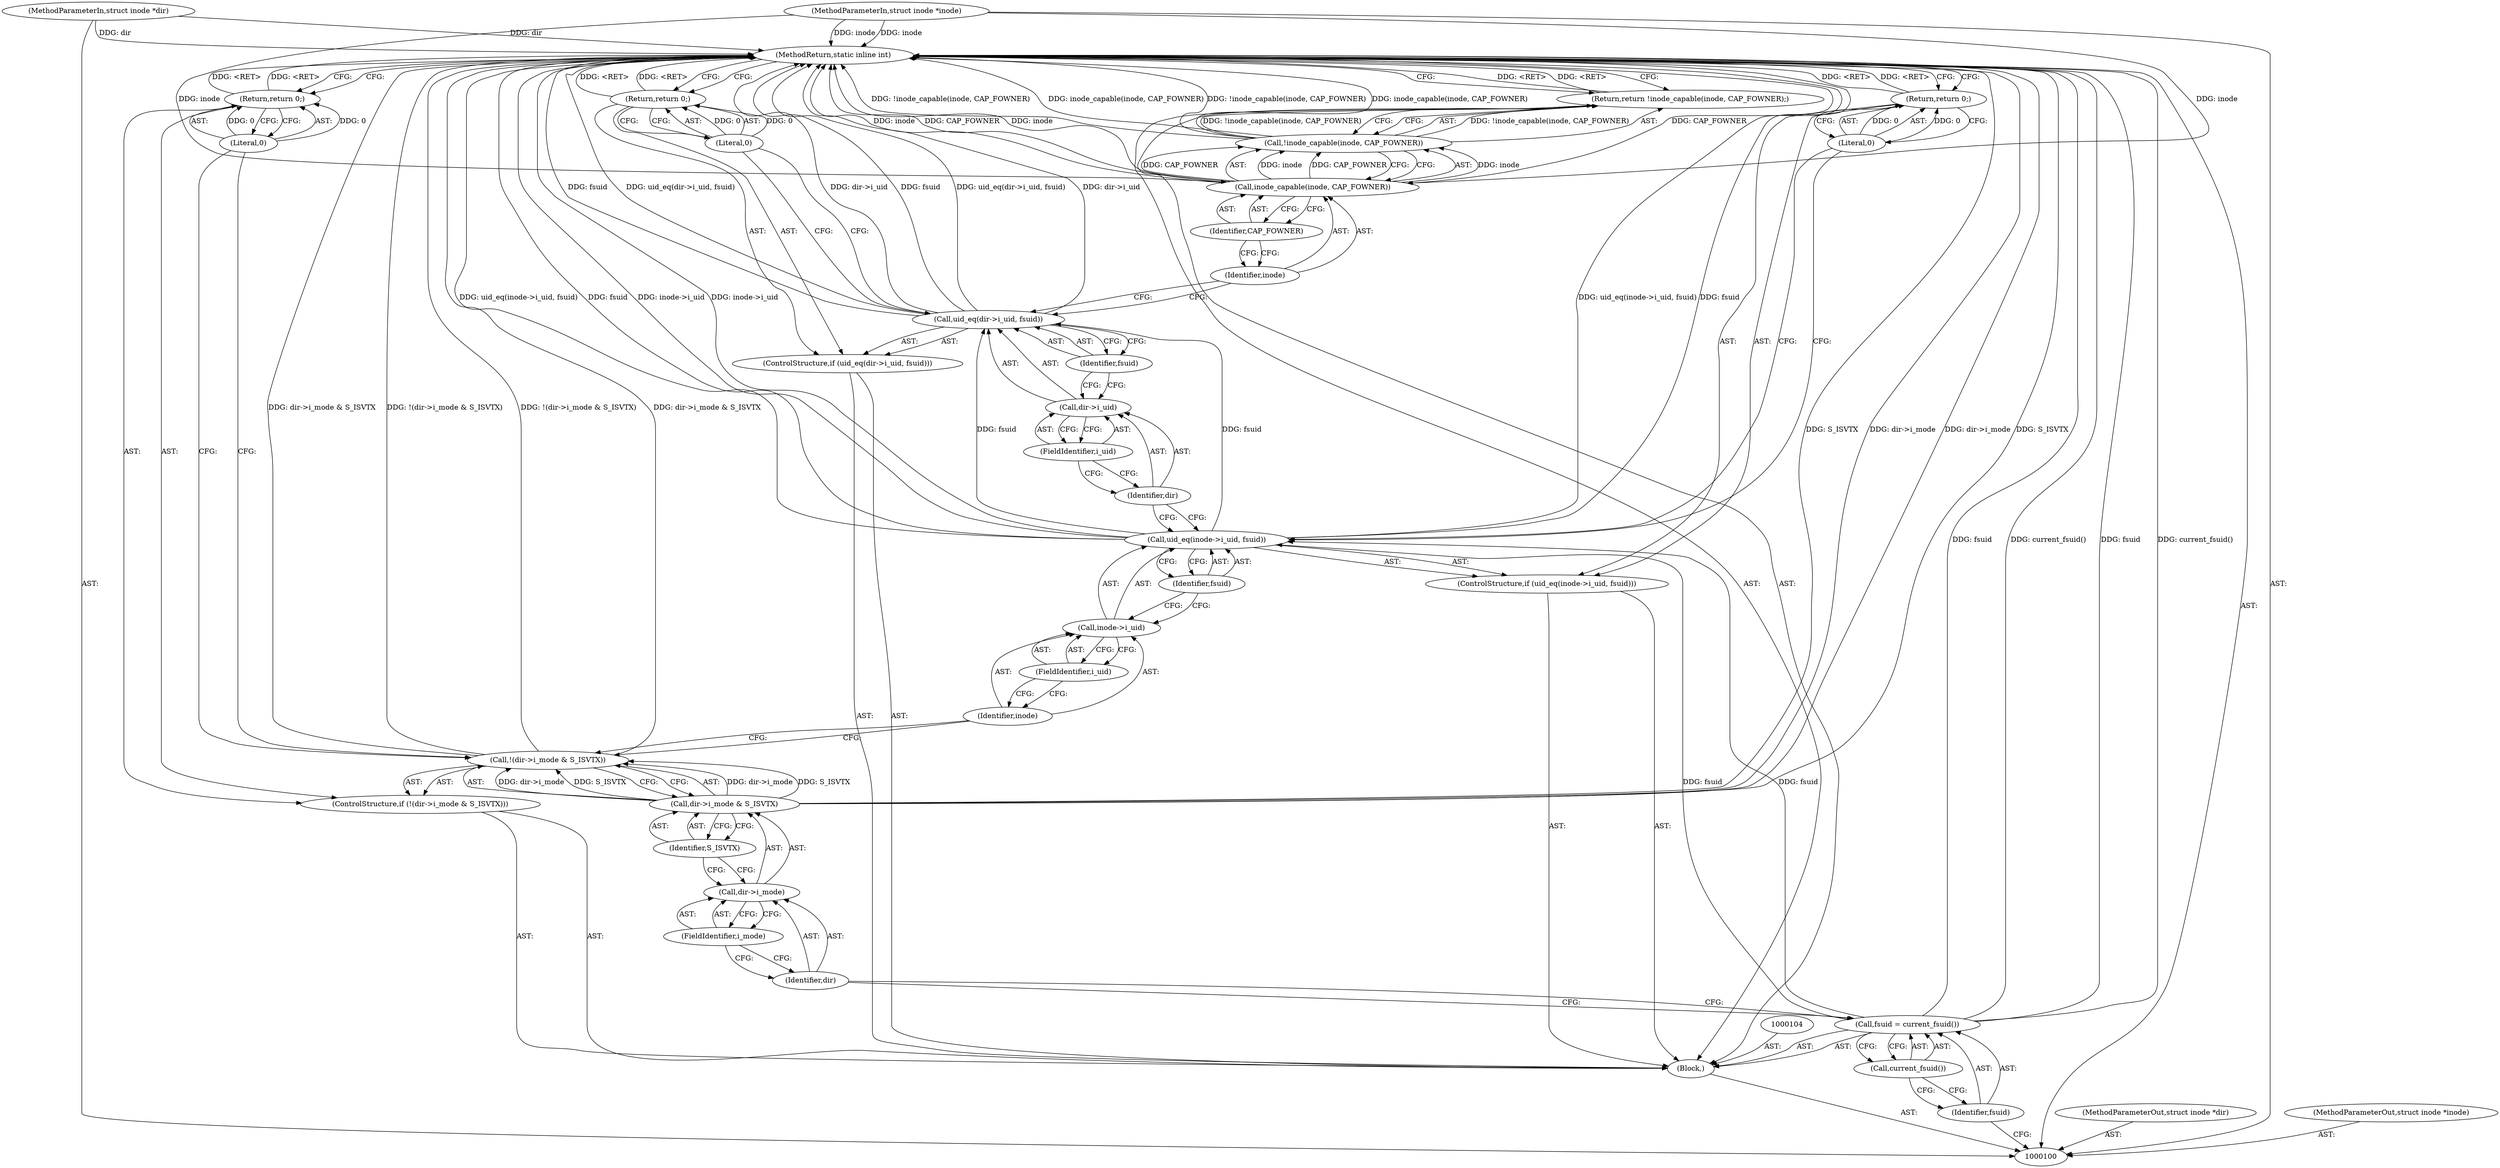 digraph "1_linux_23adbe12ef7d3d4195e80800ab36b37bee28cd03_2" {
"1000138" [label="(MethodReturn,static inline int)"];
"1000101" [label="(MethodParameterIn,struct inode *dir)"];
"1000178" [label="(MethodParameterOut,struct inode *dir)"];
"1000102" [label="(MethodParameterIn,struct inode *inode)"];
"1000179" [label="(MethodParameterOut,struct inode *inode)"];
"1000132" [label="(Literal,0)"];
"1000131" [label="(Return,return 0;)"];
"1000133" [label="(Return,return !inode_capable(inode, CAP_FOWNER);)"];
"1000136" [label="(Identifier,inode)"];
"1000137" [label="(Identifier,CAP_FOWNER)"];
"1000134" [label="(Call,!inode_capable(inode, CAP_FOWNER))"];
"1000135" [label="(Call,inode_capable(inode, CAP_FOWNER))"];
"1000103" [label="(Block,)"];
"1000107" [label="(Call,current_fsuid())"];
"1000105" [label="(Call,fsuid = current_fsuid())"];
"1000106" [label="(Identifier,fsuid)"];
"1000108" [label="(ControlStructure,if (!(dir->i_mode & S_ISVTX)))"];
"1000113" [label="(FieldIdentifier,i_mode)"];
"1000114" [label="(Identifier,S_ISVTX)"];
"1000109" [label="(Call,!(dir->i_mode & S_ISVTX))"];
"1000110" [label="(Call,dir->i_mode & S_ISVTX)"];
"1000111" [label="(Call,dir->i_mode)"];
"1000112" [label="(Identifier,dir)"];
"1000115" [label="(Return,return 0;)"];
"1000116" [label="(Literal,0)"];
"1000117" [label="(ControlStructure,if (uid_eq(inode->i_uid, fsuid)))"];
"1000119" [label="(Call,inode->i_uid)"];
"1000120" [label="(Identifier,inode)"];
"1000121" [label="(FieldIdentifier,i_uid)"];
"1000122" [label="(Identifier,fsuid)"];
"1000118" [label="(Call,uid_eq(inode->i_uid, fsuid))"];
"1000124" [label="(Literal,0)"];
"1000123" [label="(Return,return 0;)"];
"1000127" [label="(Call,dir->i_uid)"];
"1000128" [label="(Identifier,dir)"];
"1000129" [label="(FieldIdentifier,i_uid)"];
"1000125" [label="(ControlStructure,if (uid_eq(dir->i_uid, fsuid)))"];
"1000130" [label="(Identifier,fsuid)"];
"1000126" [label="(Call,uid_eq(dir->i_uid, fsuid))"];
"1000138" -> "1000100"  [label="AST: "];
"1000138" -> "1000115"  [label="CFG: "];
"1000138" -> "1000123"  [label="CFG: "];
"1000138" -> "1000131"  [label="CFG: "];
"1000138" -> "1000133"  [label="CFG: "];
"1000133" -> "1000138"  [label="DDG: <RET>"];
"1000131" -> "1000138"  [label="DDG: <RET>"];
"1000105" -> "1000138"  [label="DDG: current_fsuid()"];
"1000105" -> "1000138"  [label="DDG: fsuid"];
"1000110" -> "1000138"  [label="DDG: S_ISVTX"];
"1000110" -> "1000138"  [label="DDG: dir->i_mode"];
"1000134" -> "1000138"  [label="DDG: !inode_capable(inode, CAP_FOWNER)"];
"1000134" -> "1000138"  [label="DDG: inode_capable(inode, CAP_FOWNER)"];
"1000126" -> "1000138"  [label="DDG: dir->i_uid"];
"1000126" -> "1000138"  [label="DDG: fsuid"];
"1000126" -> "1000138"  [label="DDG: uid_eq(dir->i_uid, fsuid)"];
"1000118" -> "1000138"  [label="DDG: uid_eq(inode->i_uid, fsuid)"];
"1000118" -> "1000138"  [label="DDG: inode->i_uid"];
"1000118" -> "1000138"  [label="DDG: fsuid"];
"1000102" -> "1000138"  [label="DDG: inode"];
"1000101" -> "1000138"  [label="DDG: dir"];
"1000109" -> "1000138"  [label="DDG: dir->i_mode & S_ISVTX"];
"1000109" -> "1000138"  [label="DDG: !(dir->i_mode & S_ISVTX)"];
"1000135" -> "1000138"  [label="DDG: inode"];
"1000135" -> "1000138"  [label="DDG: CAP_FOWNER"];
"1000115" -> "1000138"  [label="DDG: <RET>"];
"1000123" -> "1000138"  [label="DDG: <RET>"];
"1000101" -> "1000100"  [label="AST: "];
"1000101" -> "1000138"  [label="DDG: dir"];
"1000178" -> "1000100"  [label="AST: "];
"1000102" -> "1000100"  [label="AST: "];
"1000102" -> "1000138"  [label="DDG: inode"];
"1000102" -> "1000135"  [label="DDG: inode"];
"1000179" -> "1000100"  [label="AST: "];
"1000132" -> "1000131"  [label="AST: "];
"1000132" -> "1000126"  [label="CFG: "];
"1000131" -> "1000132"  [label="CFG: "];
"1000132" -> "1000131"  [label="DDG: 0"];
"1000131" -> "1000125"  [label="AST: "];
"1000131" -> "1000132"  [label="CFG: "];
"1000132" -> "1000131"  [label="AST: "];
"1000138" -> "1000131"  [label="CFG: "];
"1000131" -> "1000138"  [label="DDG: <RET>"];
"1000132" -> "1000131"  [label="DDG: 0"];
"1000133" -> "1000103"  [label="AST: "];
"1000133" -> "1000134"  [label="CFG: "];
"1000134" -> "1000133"  [label="AST: "];
"1000138" -> "1000133"  [label="CFG: "];
"1000133" -> "1000138"  [label="DDG: <RET>"];
"1000134" -> "1000133"  [label="DDG: !inode_capable(inode, CAP_FOWNER)"];
"1000136" -> "1000135"  [label="AST: "];
"1000136" -> "1000126"  [label="CFG: "];
"1000137" -> "1000136"  [label="CFG: "];
"1000137" -> "1000135"  [label="AST: "];
"1000137" -> "1000136"  [label="CFG: "];
"1000135" -> "1000137"  [label="CFG: "];
"1000134" -> "1000133"  [label="AST: "];
"1000134" -> "1000135"  [label="CFG: "];
"1000135" -> "1000134"  [label="AST: "];
"1000133" -> "1000134"  [label="CFG: "];
"1000134" -> "1000138"  [label="DDG: !inode_capable(inode, CAP_FOWNER)"];
"1000134" -> "1000138"  [label="DDG: inode_capable(inode, CAP_FOWNER)"];
"1000134" -> "1000133"  [label="DDG: !inode_capable(inode, CAP_FOWNER)"];
"1000135" -> "1000134"  [label="DDG: inode"];
"1000135" -> "1000134"  [label="DDG: CAP_FOWNER"];
"1000135" -> "1000134"  [label="AST: "];
"1000135" -> "1000137"  [label="CFG: "];
"1000136" -> "1000135"  [label="AST: "];
"1000137" -> "1000135"  [label="AST: "];
"1000134" -> "1000135"  [label="CFG: "];
"1000135" -> "1000138"  [label="DDG: inode"];
"1000135" -> "1000138"  [label="DDG: CAP_FOWNER"];
"1000135" -> "1000134"  [label="DDG: inode"];
"1000135" -> "1000134"  [label="DDG: CAP_FOWNER"];
"1000102" -> "1000135"  [label="DDG: inode"];
"1000103" -> "1000100"  [label="AST: "];
"1000104" -> "1000103"  [label="AST: "];
"1000105" -> "1000103"  [label="AST: "];
"1000108" -> "1000103"  [label="AST: "];
"1000117" -> "1000103"  [label="AST: "];
"1000125" -> "1000103"  [label="AST: "];
"1000133" -> "1000103"  [label="AST: "];
"1000107" -> "1000105"  [label="AST: "];
"1000107" -> "1000106"  [label="CFG: "];
"1000105" -> "1000107"  [label="CFG: "];
"1000105" -> "1000103"  [label="AST: "];
"1000105" -> "1000107"  [label="CFG: "];
"1000106" -> "1000105"  [label="AST: "];
"1000107" -> "1000105"  [label="AST: "];
"1000112" -> "1000105"  [label="CFG: "];
"1000105" -> "1000138"  [label="DDG: current_fsuid()"];
"1000105" -> "1000138"  [label="DDG: fsuid"];
"1000105" -> "1000118"  [label="DDG: fsuid"];
"1000106" -> "1000105"  [label="AST: "];
"1000106" -> "1000100"  [label="CFG: "];
"1000107" -> "1000106"  [label="CFG: "];
"1000108" -> "1000103"  [label="AST: "];
"1000109" -> "1000108"  [label="AST: "];
"1000115" -> "1000108"  [label="AST: "];
"1000113" -> "1000111"  [label="AST: "];
"1000113" -> "1000112"  [label="CFG: "];
"1000111" -> "1000113"  [label="CFG: "];
"1000114" -> "1000110"  [label="AST: "];
"1000114" -> "1000111"  [label="CFG: "];
"1000110" -> "1000114"  [label="CFG: "];
"1000109" -> "1000108"  [label="AST: "];
"1000109" -> "1000110"  [label="CFG: "];
"1000110" -> "1000109"  [label="AST: "];
"1000116" -> "1000109"  [label="CFG: "];
"1000120" -> "1000109"  [label="CFG: "];
"1000109" -> "1000138"  [label="DDG: dir->i_mode & S_ISVTX"];
"1000109" -> "1000138"  [label="DDG: !(dir->i_mode & S_ISVTX)"];
"1000110" -> "1000109"  [label="DDG: dir->i_mode"];
"1000110" -> "1000109"  [label="DDG: S_ISVTX"];
"1000110" -> "1000109"  [label="AST: "];
"1000110" -> "1000114"  [label="CFG: "];
"1000111" -> "1000110"  [label="AST: "];
"1000114" -> "1000110"  [label="AST: "];
"1000109" -> "1000110"  [label="CFG: "];
"1000110" -> "1000138"  [label="DDG: S_ISVTX"];
"1000110" -> "1000138"  [label="DDG: dir->i_mode"];
"1000110" -> "1000109"  [label="DDG: dir->i_mode"];
"1000110" -> "1000109"  [label="DDG: S_ISVTX"];
"1000111" -> "1000110"  [label="AST: "];
"1000111" -> "1000113"  [label="CFG: "];
"1000112" -> "1000111"  [label="AST: "];
"1000113" -> "1000111"  [label="AST: "];
"1000114" -> "1000111"  [label="CFG: "];
"1000112" -> "1000111"  [label="AST: "];
"1000112" -> "1000105"  [label="CFG: "];
"1000113" -> "1000112"  [label="CFG: "];
"1000115" -> "1000108"  [label="AST: "];
"1000115" -> "1000116"  [label="CFG: "];
"1000116" -> "1000115"  [label="AST: "];
"1000138" -> "1000115"  [label="CFG: "];
"1000115" -> "1000138"  [label="DDG: <RET>"];
"1000116" -> "1000115"  [label="DDG: 0"];
"1000116" -> "1000115"  [label="AST: "];
"1000116" -> "1000109"  [label="CFG: "];
"1000115" -> "1000116"  [label="CFG: "];
"1000116" -> "1000115"  [label="DDG: 0"];
"1000117" -> "1000103"  [label="AST: "];
"1000118" -> "1000117"  [label="AST: "];
"1000123" -> "1000117"  [label="AST: "];
"1000119" -> "1000118"  [label="AST: "];
"1000119" -> "1000121"  [label="CFG: "];
"1000120" -> "1000119"  [label="AST: "];
"1000121" -> "1000119"  [label="AST: "];
"1000122" -> "1000119"  [label="CFG: "];
"1000120" -> "1000119"  [label="AST: "];
"1000120" -> "1000109"  [label="CFG: "];
"1000121" -> "1000120"  [label="CFG: "];
"1000121" -> "1000119"  [label="AST: "];
"1000121" -> "1000120"  [label="CFG: "];
"1000119" -> "1000121"  [label="CFG: "];
"1000122" -> "1000118"  [label="AST: "];
"1000122" -> "1000119"  [label="CFG: "];
"1000118" -> "1000122"  [label="CFG: "];
"1000118" -> "1000117"  [label="AST: "];
"1000118" -> "1000122"  [label="CFG: "];
"1000119" -> "1000118"  [label="AST: "];
"1000122" -> "1000118"  [label="AST: "];
"1000124" -> "1000118"  [label="CFG: "];
"1000128" -> "1000118"  [label="CFG: "];
"1000118" -> "1000138"  [label="DDG: uid_eq(inode->i_uid, fsuid)"];
"1000118" -> "1000138"  [label="DDG: inode->i_uid"];
"1000118" -> "1000138"  [label="DDG: fsuid"];
"1000105" -> "1000118"  [label="DDG: fsuid"];
"1000118" -> "1000126"  [label="DDG: fsuid"];
"1000124" -> "1000123"  [label="AST: "];
"1000124" -> "1000118"  [label="CFG: "];
"1000123" -> "1000124"  [label="CFG: "];
"1000124" -> "1000123"  [label="DDG: 0"];
"1000123" -> "1000117"  [label="AST: "];
"1000123" -> "1000124"  [label="CFG: "];
"1000124" -> "1000123"  [label="AST: "];
"1000138" -> "1000123"  [label="CFG: "];
"1000123" -> "1000138"  [label="DDG: <RET>"];
"1000124" -> "1000123"  [label="DDG: 0"];
"1000127" -> "1000126"  [label="AST: "];
"1000127" -> "1000129"  [label="CFG: "];
"1000128" -> "1000127"  [label="AST: "];
"1000129" -> "1000127"  [label="AST: "];
"1000130" -> "1000127"  [label="CFG: "];
"1000128" -> "1000127"  [label="AST: "];
"1000128" -> "1000118"  [label="CFG: "];
"1000129" -> "1000128"  [label="CFG: "];
"1000129" -> "1000127"  [label="AST: "];
"1000129" -> "1000128"  [label="CFG: "];
"1000127" -> "1000129"  [label="CFG: "];
"1000125" -> "1000103"  [label="AST: "];
"1000126" -> "1000125"  [label="AST: "];
"1000131" -> "1000125"  [label="AST: "];
"1000130" -> "1000126"  [label="AST: "];
"1000130" -> "1000127"  [label="CFG: "];
"1000126" -> "1000130"  [label="CFG: "];
"1000126" -> "1000125"  [label="AST: "];
"1000126" -> "1000130"  [label="CFG: "];
"1000127" -> "1000126"  [label="AST: "];
"1000130" -> "1000126"  [label="AST: "];
"1000132" -> "1000126"  [label="CFG: "];
"1000136" -> "1000126"  [label="CFG: "];
"1000126" -> "1000138"  [label="DDG: dir->i_uid"];
"1000126" -> "1000138"  [label="DDG: fsuid"];
"1000126" -> "1000138"  [label="DDG: uid_eq(dir->i_uid, fsuid)"];
"1000118" -> "1000126"  [label="DDG: fsuid"];
}
